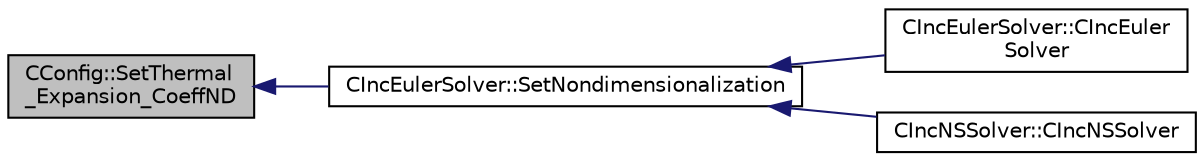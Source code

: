 digraph "CConfig::SetThermal_Expansion_CoeffND"
{
  edge [fontname="Helvetica",fontsize="10",labelfontname="Helvetica",labelfontsize="10"];
  node [fontname="Helvetica",fontsize="10",shape=record];
  rankdir="LR";
  Node15727 [label="CConfig::SetThermal\l_Expansion_CoeffND",height=0.2,width=0.4,color="black", fillcolor="grey75", style="filled", fontcolor="black"];
  Node15727 -> Node15728 [dir="back",color="midnightblue",fontsize="10",style="solid",fontname="Helvetica"];
  Node15728 [label="CIncEulerSolver::SetNondimensionalization",height=0.2,width=0.4,color="black", fillcolor="white", style="filled",URL="$class_c_inc_euler_solver.html#a2cffaa24417cb3803d36d38b3874d6d0",tooltip="Set the solver nondimensionalization. "];
  Node15728 -> Node15729 [dir="back",color="midnightblue",fontsize="10",style="solid",fontname="Helvetica"];
  Node15729 [label="CIncEulerSolver::CIncEuler\lSolver",height=0.2,width=0.4,color="black", fillcolor="white", style="filled",URL="$class_c_inc_euler_solver.html#a91f644b8f9a00215bac5bcd31dfc06d8"];
  Node15728 -> Node15730 [dir="back",color="midnightblue",fontsize="10",style="solid",fontname="Helvetica"];
  Node15730 [label="CIncNSSolver::CIncNSSolver",height=0.2,width=0.4,color="black", fillcolor="white", style="filled",URL="$class_c_inc_n_s_solver.html#a82152ac7e91fb1c5c073d98a1f08e2aa"];
}
